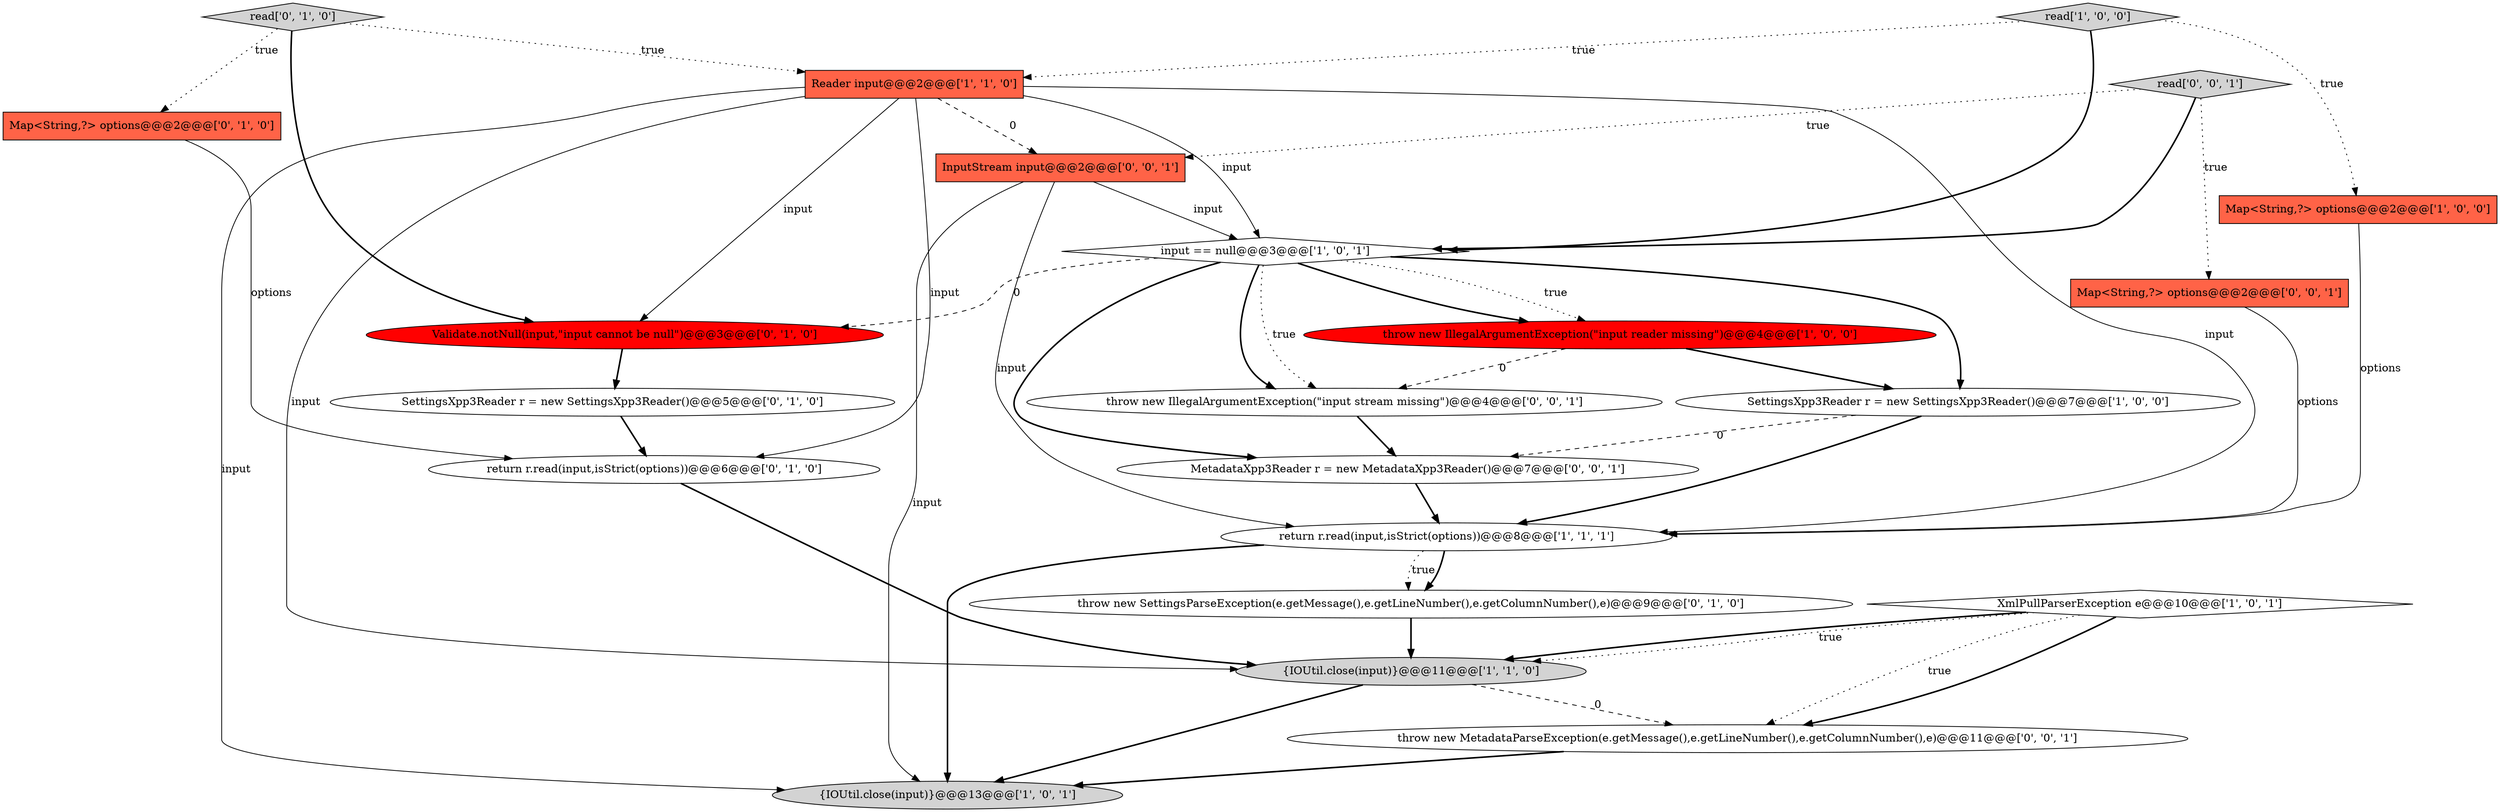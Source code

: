 digraph {
12 [style = filled, label = "read['0', '1', '0']", fillcolor = lightgray, shape = diamond image = "AAA0AAABBB2BBB"];
1 [style = filled, label = "Map<String,?> options@@@2@@@['1', '0', '0']", fillcolor = tomato, shape = box image = "AAA0AAABBB1BBB"];
11 [style = filled, label = "throw new SettingsParseException(e.getMessage(),e.getLineNumber(),e.getColumnNumber(),e)@@@9@@@['0', '1', '0']", fillcolor = white, shape = ellipse image = "AAA0AAABBB2BBB"];
8 [style = filled, label = "{IOUtil.close(input)}@@@11@@@['1', '1', '0']", fillcolor = lightgray, shape = ellipse image = "AAA0AAABBB1BBB"];
14 [style = filled, label = "Map<String,?> options@@@2@@@['0', '1', '0']", fillcolor = tomato, shape = box image = "AAA0AAABBB2BBB"];
18 [style = filled, label = "Map<String,?> options@@@2@@@['0', '0', '1']", fillcolor = tomato, shape = box image = "AAA0AAABBB3BBB"];
4 [style = filled, label = "Reader input@@@2@@@['1', '1', '0']", fillcolor = tomato, shape = box image = "AAA0AAABBB1BBB"];
7 [style = filled, label = "{IOUtil.close(input)}@@@13@@@['1', '0', '1']", fillcolor = lightgray, shape = ellipse image = "AAA0AAABBB1BBB"];
2 [style = filled, label = "return r.read(input,isStrict(options))@@@8@@@['1', '1', '1']", fillcolor = white, shape = ellipse image = "AAA0AAABBB1BBB"];
21 [style = filled, label = "throw new MetadataParseException(e.getMessage(),e.getLineNumber(),e.getColumnNumber(),e)@@@11@@@['0', '0', '1']", fillcolor = white, shape = ellipse image = "AAA0AAABBB3BBB"];
20 [style = filled, label = "InputStream input@@@2@@@['0', '0', '1']", fillcolor = tomato, shape = box image = "AAA0AAABBB3BBB"];
0 [style = filled, label = "input == null@@@3@@@['1', '0', '1']", fillcolor = white, shape = diamond image = "AAA0AAABBB1BBB"];
5 [style = filled, label = "throw new IllegalArgumentException(\"input reader missing\")@@@4@@@['1', '0', '0']", fillcolor = red, shape = ellipse image = "AAA1AAABBB1BBB"];
3 [style = filled, label = "XmlPullParserException e@@@10@@@['1', '0', '1']", fillcolor = white, shape = diamond image = "AAA0AAABBB1BBB"];
16 [style = filled, label = "throw new IllegalArgumentException(\"input stream missing\")@@@4@@@['0', '0', '1']", fillcolor = white, shape = ellipse image = "AAA0AAABBB3BBB"];
6 [style = filled, label = "SettingsXpp3Reader r = new SettingsXpp3Reader()@@@7@@@['1', '0', '0']", fillcolor = white, shape = ellipse image = "AAA0AAABBB1BBB"];
13 [style = filled, label = "return r.read(input,isStrict(options))@@@6@@@['0', '1', '0']", fillcolor = white, shape = ellipse image = "AAA0AAABBB2BBB"];
9 [style = filled, label = "read['1', '0', '0']", fillcolor = lightgray, shape = diamond image = "AAA0AAABBB1BBB"];
15 [style = filled, label = "SettingsXpp3Reader r = new SettingsXpp3Reader()@@@5@@@['0', '1', '0']", fillcolor = white, shape = ellipse image = "AAA0AAABBB2BBB"];
19 [style = filled, label = "MetadataXpp3Reader r = new MetadataXpp3Reader()@@@7@@@['0', '0', '1']", fillcolor = white, shape = ellipse image = "AAA0AAABBB3BBB"];
17 [style = filled, label = "read['0', '0', '1']", fillcolor = lightgray, shape = diamond image = "AAA0AAABBB3BBB"];
10 [style = filled, label = "Validate.notNull(input,\"input cannot be null\")@@@3@@@['0', '1', '0']", fillcolor = red, shape = ellipse image = "AAA1AAABBB2BBB"];
17->20 [style = dotted, label="true"];
0->16 [style = bold, label=""];
15->13 [style = bold, label=""];
0->5 [style = dotted, label="true"];
10->15 [style = bold, label=""];
9->0 [style = bold, label=""];
17->18 [style = dotted, label="true"];
0->6 [style = bold, label=""];
0->19 [style = bold, label=""];
4->8 [style = solid, label="input"];
14->13 [style = solid, label="options"];
18->2 [style = solid, label="options"];
1->2 [style = solid, label="options"];
20->2 [style = solid, label="input"];
19->2 [style = bold, label=""];
4->0 [style = solid, label="input"];
8->21 [style = dashed, label="0"];
16->19 [style = bold, label=""];
4->13 [style = solid, label="input"];
0->10 [style = dashed, label="0"];
8->7 [style = bold, label=""];
4->2 [style = solid, label="input"];
2->11 [style = dotted, label="true"];
6->2 [style = bold, label=""];
5->16 [style = dashed, label="0"];
12->14 [style = dotted, label="true"];
12->10 [style = bold, label=""];
17->0 [style = bold, label=""];
5->6 [style = bold, label=""];
4->20 [style = dashed, label="0"];
3->21 [style = dotted, label="true"];
3->8 [style = bold, label=""];
6->19 [style = dashed, label="0"];
9->1 [style = dotted, label="true"];
9->4 [style = dotted, label="true"];
21->7 [style = bold, label=""];
11->8 [style = bold, label=""];
3->21 [style = bold, label=""];
12->4 [style = dotted, label="true"];
0->16 [style = dotted, label="true"];
4->10 [style = solid, label="input"];
2->7 [style = bold, label=""];
13->8 [style = bold, label=""];
4->7 [style = solid, label="input"];
3->8 [style = dotted, label="true"];
20->0 [style = solid, label="input"];
2->11 [style = bold, label=""];
20->7 [style = solid, label="input"];
0->5 [style = bold, label=""];
}
